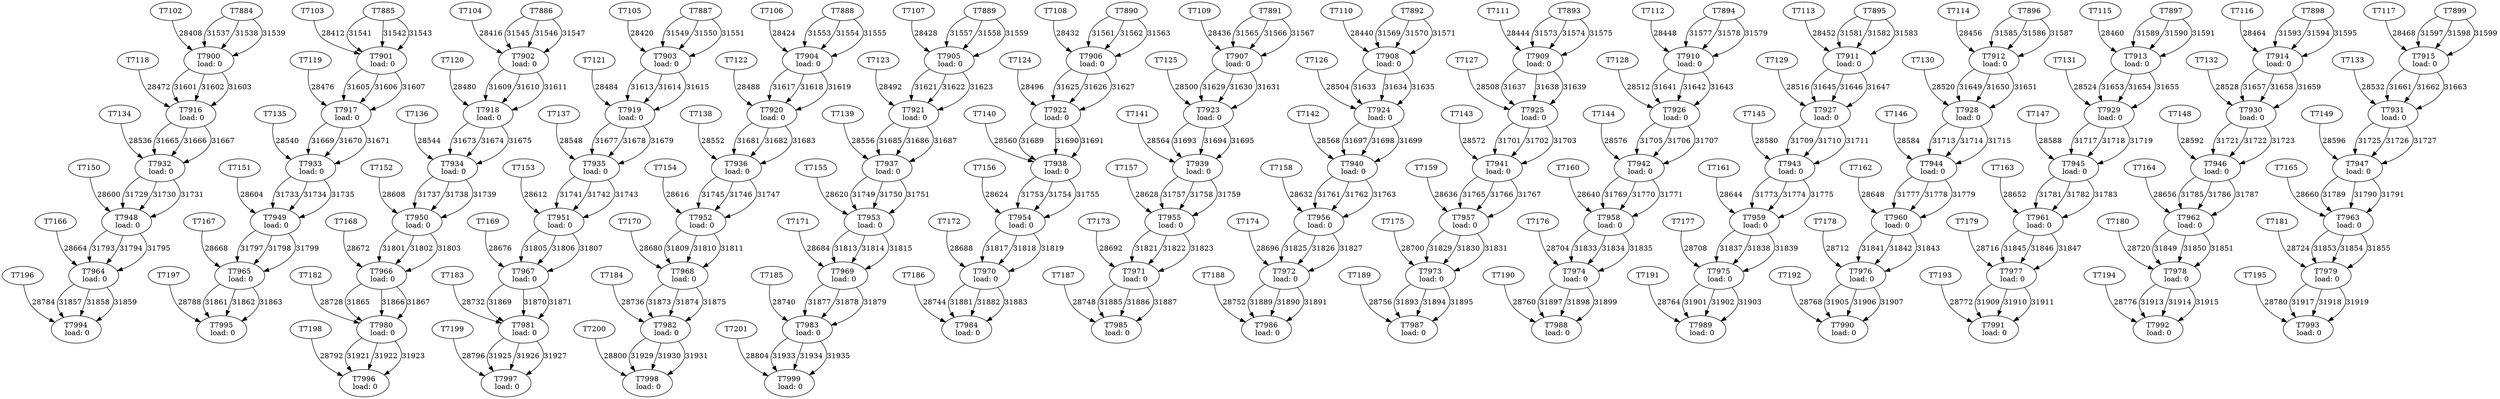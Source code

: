digraph taskgraph {
	T7900 [label= "T7900\n load: 0"];
	T7102 -> T7900[label=28408];
	T7884 -> T7900[label=31537];
	T7884 -> T7900[label=31538];
	T7884 -> T7900[label=31539];
	T7901 [label= "T7901\n load: 0"];
	T7103 -> T7901[label=28412];
	T7885 -> T7901[label=31541];
	T7885 -> T7901[label=31542];
	T7885 -> T7901[label=31543];
	T7902 [label= "T7902\n load: 0"];
	T7104 -> T7902[label=28416];
	T7886 -> T7902[label=31545];
	T7886 -> T7902[label=31546];
	T7886 -> T7902[label=31547];
	T7903 [label= "T7903\n load: 0"];
	T7105 -> T7903[label=28420];
	T7887 -> T7903[label=31549];
	T7887 -> T7903[label=31550];
	T7887 -> T7903[label=31551];
	T7904 [label= "T7904\n load: 0"];
	T7106 -> T7904[label=28424];
	T7888 -> T7904[label=31553];
	T7888 -> T7904[label=31554];
	T7888 -> T7904[label=31555];
	T7905 [label= "T7905\n load: 0"];
	T7107 -> T7905[label=28428];
	T7889 -> T7905[label=31557];
	T7889 -> T7905[label=31558];
	T7889 -> T7905[label=31559];
	T7906 [label= "T7906\n load: 0"];
	T7108 -> T7906[label=28432];
	T7890 -> T7906[label=31561];
	T7890 -> T7906[label=31562];
	T7890 -> T7906[label=31563];
	T7907 [label= "T7907\n load: 0"];
	T7109 -> T7907[label=28436];
	T7891 -> T7907[label=31565];
	T7891 -> T7907[label=31566];
	T7891 -> T7907[label=31567];
	T7908 [label= "T7908\n load: 0"];
	T7110 -> T7908[label=28440];
	T7892 -> T7908[label=31569];
	T7892 -> T7908[label=31570];
	T7892 -> T7908[label=31571];
	T7909 [label= "T7909\n load: 0"];
	T7111 -> T7909[label=28444];
	T7893 -> T7909[label=31573];
	T7893 -> T7909[label=31574];
	T7893 -> T7909[label=31575];
	T7910 [label= "T7910\n load: 0"];
	T7112 -> T7910[label=28448];
	T7894 -> T7910[label=31577];
	T7894 -> T7910[label=31578];
	T7894 -> T7910[label=31579];
	T7911 [label= "T7911\n load: 0"];
	T7113 -> T7911[label=28452];
	T7895 -> T7911[label=31581];
	T7895 -> T7911[label=31582];
	T7895 -> T7911[label=31583];
	T7912 [label= "T7912\n load: 0"];
	T7114 -> T7912[label=28456];
	T7896 -> T7912[label=31585];
	T7896 -> T7912[label=31586];
	T7896 -> T7912[label=31587];
	T7913 [label= "T7913\n load: 0"];
	T7115 -> T7913[label=28460];
	T7897 -> T7913[label=31589];
	T7897 -> T7913[label=31590];
	T7897 -> T7913[label=31591];
	T7914 [label= "T7914\n load: 0"];
	T7116 -> T7914[label=28464];
	T7898 -> T7914[label=31593];
	T7898 -> T7914[label=31594];
	T7898 -> T7914[label=31595];
	T7915 [label= "T7915\n load: 0"];
	T7117 -> T7915[label=28468];
	T7899 -> T7915[label=31597];
	T7899 -> T7915[label=31598];
	T7899 -> T7915[label=31599];
	T7916 [label= "T7916\n load: 0"];
	T7118 -> T7916[label=28472];
	T7900 -> T7916[label=31601];
	T7900 -> T7916[label=31602];
	T7900 -> T7916[label=31603];
	T7917 [label= "T7917\n load: 0"];
	T7119 -> T7917[label=28476];
	T7901 -> T7917[label=31605];
	T7901 -> T7917[label=31606];
	T7901 -> T7917[label=31607];
	T7918 [label= "T7918\n load: 0"];
	T7120 -> T7918[label=28480];
	T7902 -> T7918[label=31609];
	T7902 -> T7918[label=31610];
	T7902 -> T7918[label=31611];
	T7919 [label= "T7919\n load: 0"];
	T7121 -> T7919[label=28484];
	T7903 -> T7919[label=31613];
	T7903 -> T7919[label=31614];
	T7903 -> T7919[label=31615];
	T7920 [label= "T7920\n load: 0"];
	T7122 -> T7920[label=28488];
	T7904 -> T7920[label=31617];
	T7904 -> T7920[label=31618];
	T7904 -> T7920[label=31619];
	T7921 [label= "T7921\n load: 0"];
	T7123 -> T7921[label=28492];
	T7905 -> T7921[label=31621];
	T7905 -> T7921[label=31622];
	T7905 -> T7921[label=31623];
	T7922 [label= "T7922\n load: 0"];
	T7124 -> T7922[label=28496];
	T7906 -> T7922[label=31625];
	T7906 -> T7922[label=31626];
	T7906 -> T7922[label=31627];
	T7923 [label= "T7923\n load: 0"];
	T7125 -> T7923[label=28500];
	T7907 -> T7923[label=31629];
	T7907 -> T7923[label=31630];
	T7907 -> T7923[label=31631];
	T7924 [label= "T7924\n load: 0"];
	T7126 -> T7924[label=28504];
	T7908 -> T7924[label=31633];
	T7908 -> T7924[label=31634];
	T7908 -> T7924[label=31635];
	T7925 [label= "T7925\n load: 0"];
	T7127 -> T7925[label=28508];
	T7909 -> T7925[label=31637];
	T7909 -> T7925[label=31638];
	T7909 -> T7925[label=31639];
	T7926 [label= "T7926\n load: 0"];
	T7128 -> T7926[label=28512];
	T7910 -> T7926[label=31641];
	T7910 -> T7926[label=31642];
	T7910 -> T7926[label=31643];
	T7927 [label= "T7927\n load: 0"];
	T7129 -> T7927[label=28516];
	T7911 -> T7927[label=31645];
	T7911 -> T7927[label=31646];
	T7911 -> T7927[label=31647];
	T7928 [label= "T7928\n load: 0"];
	T7130 -> T7928[label=28520];
	T7912 -> T7928[label=31649];
	T7912 -> T7928[label=31650];
	T7912 -> T7928[label=31651];
	T7929 [label= "T7929\n load: 0"];
	T7131 -> T7929[label=28524];
	T7913 -> T7929[label=31653];
	T7913 -> T7929[label=31654];
	T7913 -> T7929[label=31655];
	T7930 [label= "T7930\n load: 0"];
	T7132 -> T7930[label=28528];
	T7914 -> T7930[label=31657];
	T7914 -> T7930[label=31658];
	T7914 -> T7930[label=31659];
	T7931 [label= "T7931\n load: 0"];
	T7133 -> T7931[label=28532];
	T7915 -> T7931[label=31661];
	T7915 -> T7931[label=31662];
	T7915 -> T7931[label=31663];
	T7932 [label= "T7932\n load: 0"];
	T7134 -> T7932[label=28536];
	T7916 -> T7932[label=31665];
	T7916 -> T7932[label=31666];
	T7916 -> T7932[label=31667];
	T7933 [label= "T7933\n load: 0"];
	T7135 -> T7933[label=28540];
	T7917 -> T7933[label=31669];
	T7917 -> T7933[label=31670];
	T7917 -> T7933[label=31671];
	T7934 [label= "T7934\n load: 0"];
	T7136 -> T7934[label=28544];
	T7918 -> T7934[label=31673];
	T7918 -> T7934[label=31674];
	T7918 -> T7934[label=31675];
	T7935 [label= "T7935\n load: 0"];
	T7137 -> T7935[label=28548];
	T7919 -> T7935[label=31677];
	T7919 -> T7935[label=31678];
	T7919 -> T7935[label=31679];
	T7936 [label= "T7936\n load: 0"];
	T7138 -> T7936[label=28552];
	T7920 -> T7936[label=31681];
	T7920 -> T7936[label=31682];
	T7920 -> T7936[label=31683];
	T7937 [label= "T7937\n load: 0"];
	T7139 -> T7937[label=28556];
	T7921 -> T7937[label=31685];
	T7921 -> T7937[label=31686];
	T7921 -> T7937[label=31687];
	T7938 [label= "T7938\n load: 0"];
	T7140 -> T7938[label=28560];
	T7922 -> T7938[label=31689];
	T7922 -> T7938[label=31690];
	T7922 -> T7938[label=31691];
	T7939 [label= "T7939\n load: 0"];
	T7141 -> T7939[label=28564];
	T7923 -> T7939[label=31693];
	T7923 -> T7939[label=31694];
	T7923 -> T7939[label=31695];
	T7940 [label= "T7940\n load: 0"];
	T7142 -> T7940[label=28568];
	T7924 -> T7940[label=31697];
	T7924 -> T7940[label=31698];
	T7924 -> T7940[label=31699];
	T7941 [label= "T7941\n load: 0"];
	T7143 -> T7941[label=28572];
	T7925 -> T7941[label=31701];
	T7925 -> T7941[label=31702];
	T7925 -> T7941[label=31703];
	T7942 [label= "T7942\n load: 0"];
	T7144 -> T7942[label=28576];
	T7926 -> T7942[label=31705];
	T7926 -> T7942[label=31706];
	T7926 -> T7942[label=31707];
	T7943 [label= "T7943\n load: 0"];
	T7145 -> T7943[label=28580];
	T7927 -> T7943[label=31709];
	T7927 -> T7943[label=31710];
	T7927 -> T7943[label=31711];
	T7944 [label= "T7944\n load: 0"];
	T7146 -> T7944[label=28584];
	T7928 -> T7944[label=31713];
	T7928 -> T7944[label=31714];
	T7928 -> T7944[label=31715];
	T7945 [label= "T7945\n load: 0"];
	T7147 -> T7945[label=28588];
	T7929 -> T7945[label=31717];
	T7929 -> T7945[label=31718];
	T7929 -> T7945[label=31719];
	T7946 [label= "T7946\n load: 0"];
	T7148 -> T7946[label=28592];
	T7930 -> T7946[label=31721];
	T7930 -> T7946[label=31722];
	T7930 -> T7946[label=31723];
	T7947 [label= "T7947\n load: 0"];
	T7149 -> T7947[label=28596];
	T7931 -> T7947[label=31725];
	T7931 -> T7947[label=31726];
	T7931 -> T7947[label=31727];
	T7948 [label= "T7948\n load: 0"];
	T7150 -> T7948[label=28600];
	T7932 -> T7948[label=31729];
	T7932 -> T7948[label=31730];
	T7932 -> T7948[label=31731];
	T7949 [label= "T7949\n load: 0"];
	T7151 -> T7949[label=28604];
	T7933 -> T7949[label=31733];
	T7933 -> T7949[label=31734];
	T7933 -> T7949[label=31735];
	T7950 [label= "T7950\n load: 0"];
	T7152 -> T7950[label=28608];
	T7934 -> T7950[label=31737];
	T7934 -> T7950[label=31738];
	T7934 -> T7950[label=31739];
	T7951 [label= "T7951\n load: 0"];
	T7153 -> T7951[label=28612];
	T7935 -> T7951[label=31741];
	T7935 -> T7951[label=31742];
	T7935 -> T7951[label=31743];
	T7952 [label= "T7952\n load: 0"];
	T7154 -> T7952[label=28616];
	T7936 -> T7952[label=31745];
	T7936 -> T7952[label=31746];
	T7936 -> T7952[label=31747];
	T7953 [label= "T7953\n load: 0"];
	T7155 -> T7953[label=28620];
	T7937 -> T7953[label=31749];
	T7937 -> T7953[label=31750];
	T7937 -> T7953[label=31751];
	T7954 [label= "T7954\n load: 0"];
	T7156 -> T7954[label=28624];
	T7938 -> T7954[label=31753];
	T7938 -> T7954[label=31754];
	T7938 -> T7954[label=31755];
	T7955 [label= "T7955\n load: 0"];
	T7157 -> T7955[label=28628];
	T7939 -> T7955[label=31757];
	T7939 -> T7955[label=31758];
	T7939 -> T7955[label=31759];
	T7956 [label= "T7956\n load: 0"];
	T7158 -> T7956[label=28632];
	T7940 -> T7956[label=31761];
	T7940 -> T7956[label=31762];
	T7940 -> T7956[label=31763];
	T7957 [label= "T7957\n load: 0"];
	T7159 -> T7957[label=28636];
	T7941 -> T7957[label=31765];
	T7941 -> T7957[label=31766];
	T7941 -> T7957[label=31767];
	T7958 [label= "T7958\n load: 0"];
	T7160 -> T7958[label=28640];
	T7942 -> T7958[label=31769];
	T7942 -> T7958[label=31770];
	T7942 -> T7958[label=31771];
	T7959 [label= "T7959\n load: 0"];
	T7161 -> T7959[label=28644];
	T7943 -> T7959[label=31773];
	T7943 -> T7959[label=31774];
	T7943 -> T7959[label=31775];
	T7960 [label= "T7960\n load: 0"];
	T7162 -> T7960[label=28648];
	T7944 -> T7960[label=31777];
	T7944 -> T7960[label=31778];
	T7944 -> T7960[label=31779];
	T7961 [label= "T7961\n load: 0"];
	T7163 -> T7961[label=28652];
	T7945 -> T7961[label=31781];
	T7945 -> T7961[label=31782];
	T7945 -> T7961[label=31783];
	T7962 [label= "T7962\n load: 0"];
	T7164 -> T7962[label=28656];
	T7946 -> T7962[label=31785];
	T7946 -> T7962[label=31786];
	T7946 -> T7962[label=31787];
	T7963 [label= "T7963\n load: 0"];
	T7165 -> T7963[label=28660];
	T7947 -> T7963[label=31789];
	T7947 -> T7963[label=31790];
	T7947 -> T7963[label=31791];
	T7964 [label= "T7964\n load: 0"];
	T7166 -> T7964[label=28664];
	T7948 -> T7964[label=31793];
	T7948 -> T7964[label=31794];
	T7948 -> T7964[label=31795];
	T7965 [label= "T7965\n load: 0"];
	T7167 -> T7965[label=28668];
	T7949 -> T7965[label=31797];
	T7949 -> T7965[label=31798];
	T7949 -> T7965[label=31799];
	T7966 [label= "T7966\n load: 0"];
	T7168 -> T7966[label=28672];
	T7950 -> T7966[label=31801];
	T7950 -> T7966[label=31802];
	T7950 -> T7966[label=31803];
	T7967 [label= "T7967\n load: 0"];
	T7169 -> T7967[label=28676];
	T7951 -> T7967[label=31805];
	T7951 -> T7967[label=31806];
	T7951 -> T7967[label=31807];
	T7968 [label= "T7968\n load: 0"];
	T7170 -> T7968[label=28680];
	T7952 -> T7968[label=31809];
	T7952 -> T7968[label=31810];
	T7952 -> T7968[label=31811];
	T7969 [label= "T7969\n load: 0"];
	T7171 -> T7969[label=28684];
	T7953 -> T7969[label=31813];
	T7953 -> T7969[label=31814];
	T7953 -> T7969[label=31815];
	T7970 [label= "T7970\n load: 0"];
	T7172 -> T7970[label=28688];
	T7954 -> T7970[label=31817];
	T7954 -> T7970[label=31818];
	T7954 -> T7970[label=31819];
	T7971 [label= "T7971\n load: 0"];
	T7173 -> T7971[label=28692];
	T7955 -> T7971[label=31821];
	T7955 -> T7971[label=31822];
	T7955 -> T7971[label=31823];
	T7972 [label= "T7972\n load: 0"];
	T7174 -> T7972[label=28696];
	T7956 -> T7972[label=31825];
	T7956 -> T7972[label=31826];
	T7956 -> T7972[label=31827];
	T7973 [label= "T7973\n load: 0"];
	T7175 -> T7973[label=28700];
	T7957 -> T7973[label=31829];
	T7957 -> T7973[label=31830];
	T7957 -> T7973[label=31831];
	T7974 [label= "T7974\n load: 0"];
	T7176 -> T7974[label=28704];
	T7958 -> T7974[label=31833];
	T7958 -> T7974[label=31834];
	T7958 -> T7974[label=31835];
	T7975 [label= "T7975\n load: 0"];
	T7177 -> T7975[label=28708];
	T7959 -> T7975[label=31837];
	T7959 -> T7975[label=31838];
	T7959 -> T7975[label=31839];
	T7976 [label= "T7976\n load: 0"];
	T7178 -> T7976[label=28712];
	T7960 -> T7976[label=31841];
	T7960 -> T7976[label=31842];
	T7960 -> T7976[label=31843];
	T7977 [label= "T7977\n load: 0"];
	T7179 -> T7977[label=28716];
	T7961 -> T7977[label=31845];
	T7961 -> T7977[label=31846];
	T7961 -> T7977[label=31847];
	T7978 [label= "T7978\n load: 0"];
	T7180 -> T7978[label=28720];
	T7962 -> T7978[label=31849];
	T7962 -> T7978[label=31850];
	T7962 -> T7978[label=31851];
	T7979 [label= "T7979\n load: 0"];
	T7181 -> T7979[label=28724];
	T7963 -> T7979[label=31853];
	T7963 -> T7979[label=31854];
	T7963 -> T7979[label=31855];
	T7980 [label= "T7980\n load: 0"];
	T7182 -> T7980[label=28728];
	T7966 -> T7980[label=31865];
	T7966 -> T7980[label=31866];
	T7966 -> T7980[label=31867];
	T7981 [label= "T7981\n load: 0"];
	T7183 -> T7981[label=28732];
	T7967 -> T7981[label=31869];
	T7967 -> T7981[label=31870];
	T7967 -> T7981[label=31871];
	T7982 [label= "T7982\n load: 0"];
	T7184 -> T7982[label=28736];
	T7968 -> T7982[label=31873];
	T7968 -> T7982[label=31874];
	T7968 -> T7982[label=31875];
	T7983 [label= "T7983\n load: 0"];
	T7185 -> T7983[label=28740];
	T7969 -> T7983[label=31877];
	T7969 -> T7983[label=31878];
	T7969 -> T7983[label=31879];
	T7984 [label= "T7984\n load: 0"];
	T7186 -> T7984[label=28744];
	T7970 -> T7984[label=31881];
	T7970 -> T7984[label=31882];
	T7970 -> T7984[label=31883];
	T7985 [label= "T7985\n load: 0"];
	T7187 -> T7985[label=28748];
	T7971 -> T7985[label=31885];
	T7971 -> T7985[label=31886];
	T7971 -> T7985[label=31887];
	T7986 [label= "T7986\n load: 0"];
	T7188 -> T7986[label=28752];
	T7972 -> T7986[label=31889];
	T7972 -> T7986[label=31890];
	T7972 -> T7986[label=31891];
	T7987 [label= "T7987\n load: 0"];
	T7189 -> T7987[label=28756];
	T7973 -> T7987[label=31893];
	T7973 -> T7987[label=31894];
	T7973 -> T7987[label=31895];
	T7988 [label= "T7988\n load: 0"];
	T7190 -> T7988[label=28760];
	T7974 -> T7988[label=31897];
	T7974 -> T7988[label=31898];
	T7974 -> T7988[label=31899];
	T7989 [label= "T7989\n load: 0"];
	T7191 -> T7989[label=28764];
	T7975 -> T7989[label=31901];
	T7975 -> T7989[label=31902];
	T7975 -> T7989[label=31903];
	T7990 [label= "T7990\n load: 0"];
	T7192 -> T7990[label=28768];
	T7976 -> T7990[label=31905];
	T7976 -> T7990[label=31906];
	T7976 -> T7990[label=31907];
	T7991 [label= "T7991\n load: 0"];
	T7193 -> T7991[label=28772];
	T7977 -> T7991[label=31909];
	T7977 -> T7991[label=31910];
	T7977 -> T7991[label=31911];
	T7992 [label= "T7992\n load: 0"];
	T7194 -> T7992[label=28776];
	T7978 -> T7992[label=31913];
	T7978 -> T7992[label=31914];
	T7978 -> T7992[label=31915];
	T7993 [label= "T7993\n load: 0"];
	T7195 -> T7993[label=28780];
	T7979 -> T7993[label=31917];
	T7979 -> T7993[label=31918];
	T7979 -> T7993[label=31919];
	T7994 [label= "T7994\n load: 0"];
	T7196 -> T7994[label=28784];
	T7964 -> T7994[label=31857];
	T7964 -> T7994[label=31858];
	T7964 -> T7994[label=31859];
	T7995 [label= "T7995\n load: 0"];
	T7197 -> T7995[label=28788];
	T7965 -> T7995[label=31861];
	T7965 -> T7995[label=31862];
	T7965 -> T7995[label=31863];
	T7996 [label= "T7996\n load: 0"];
	T7198 -> T7996[label=28792];
	T7980 -> T7996[label=31921];
	T7980 -> T7996[label=31922];
	T7980 -> T7996[label=31923];
	T7997 [label= "T7997\n load: 0"];
	T7199 -> T7997[label=28796];
	T7981 -> T7997[label=31925];
	T7981 -> T7997[label=31926];
	T7981 -> T7997[label=31927];
	T7998 [label= "T7998\n load: 0"];
	T7200 -> T7998[label=28800];
	T7982 -> T7998[label=31929];
	T7982 -> T7998[label=31930];
	T7982 -> T7998[label=31931];
	T7999 [label= "T7999\n load: 0"];
	T7201 -> T7999[label=28804];
	T7983 -> T7999[label=31933];
	T7983 -> T7999[label=31934];
	T7983 -> T7999[label=31935];
}